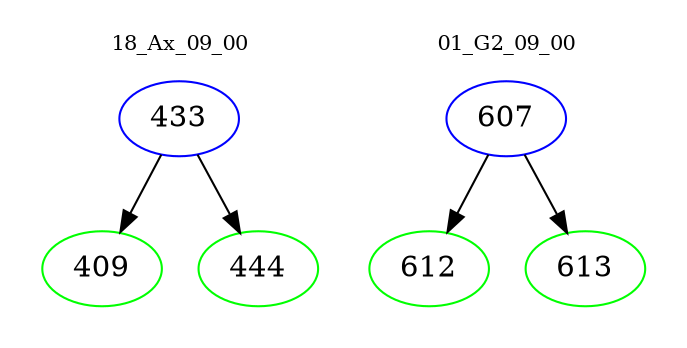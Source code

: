 digraph{
subgraph cluster_0 {
color = white
label = "18_Ax_09_00";
fontsize=10;
T0_433 [label="433", color="blue"]
T0_433 -> T0_409 [color="black"]
T0_409 [label="409", color="green"]
T0_433 -> T0_444 [color="black"]
T0_444 [label="444", color="green"]
}
subgraph cluster_1 {
color = white
label = "01_G2_09_00";
fontsize=10;
T1_607 [label="607", color="blue"]
T1_607 -> T1_612 [color="black"]
T1_612 [label="612", color="green"]
T1_607 -> T1_613 [color="black"]
T1_613 [label="613", color="green"]
}
}
